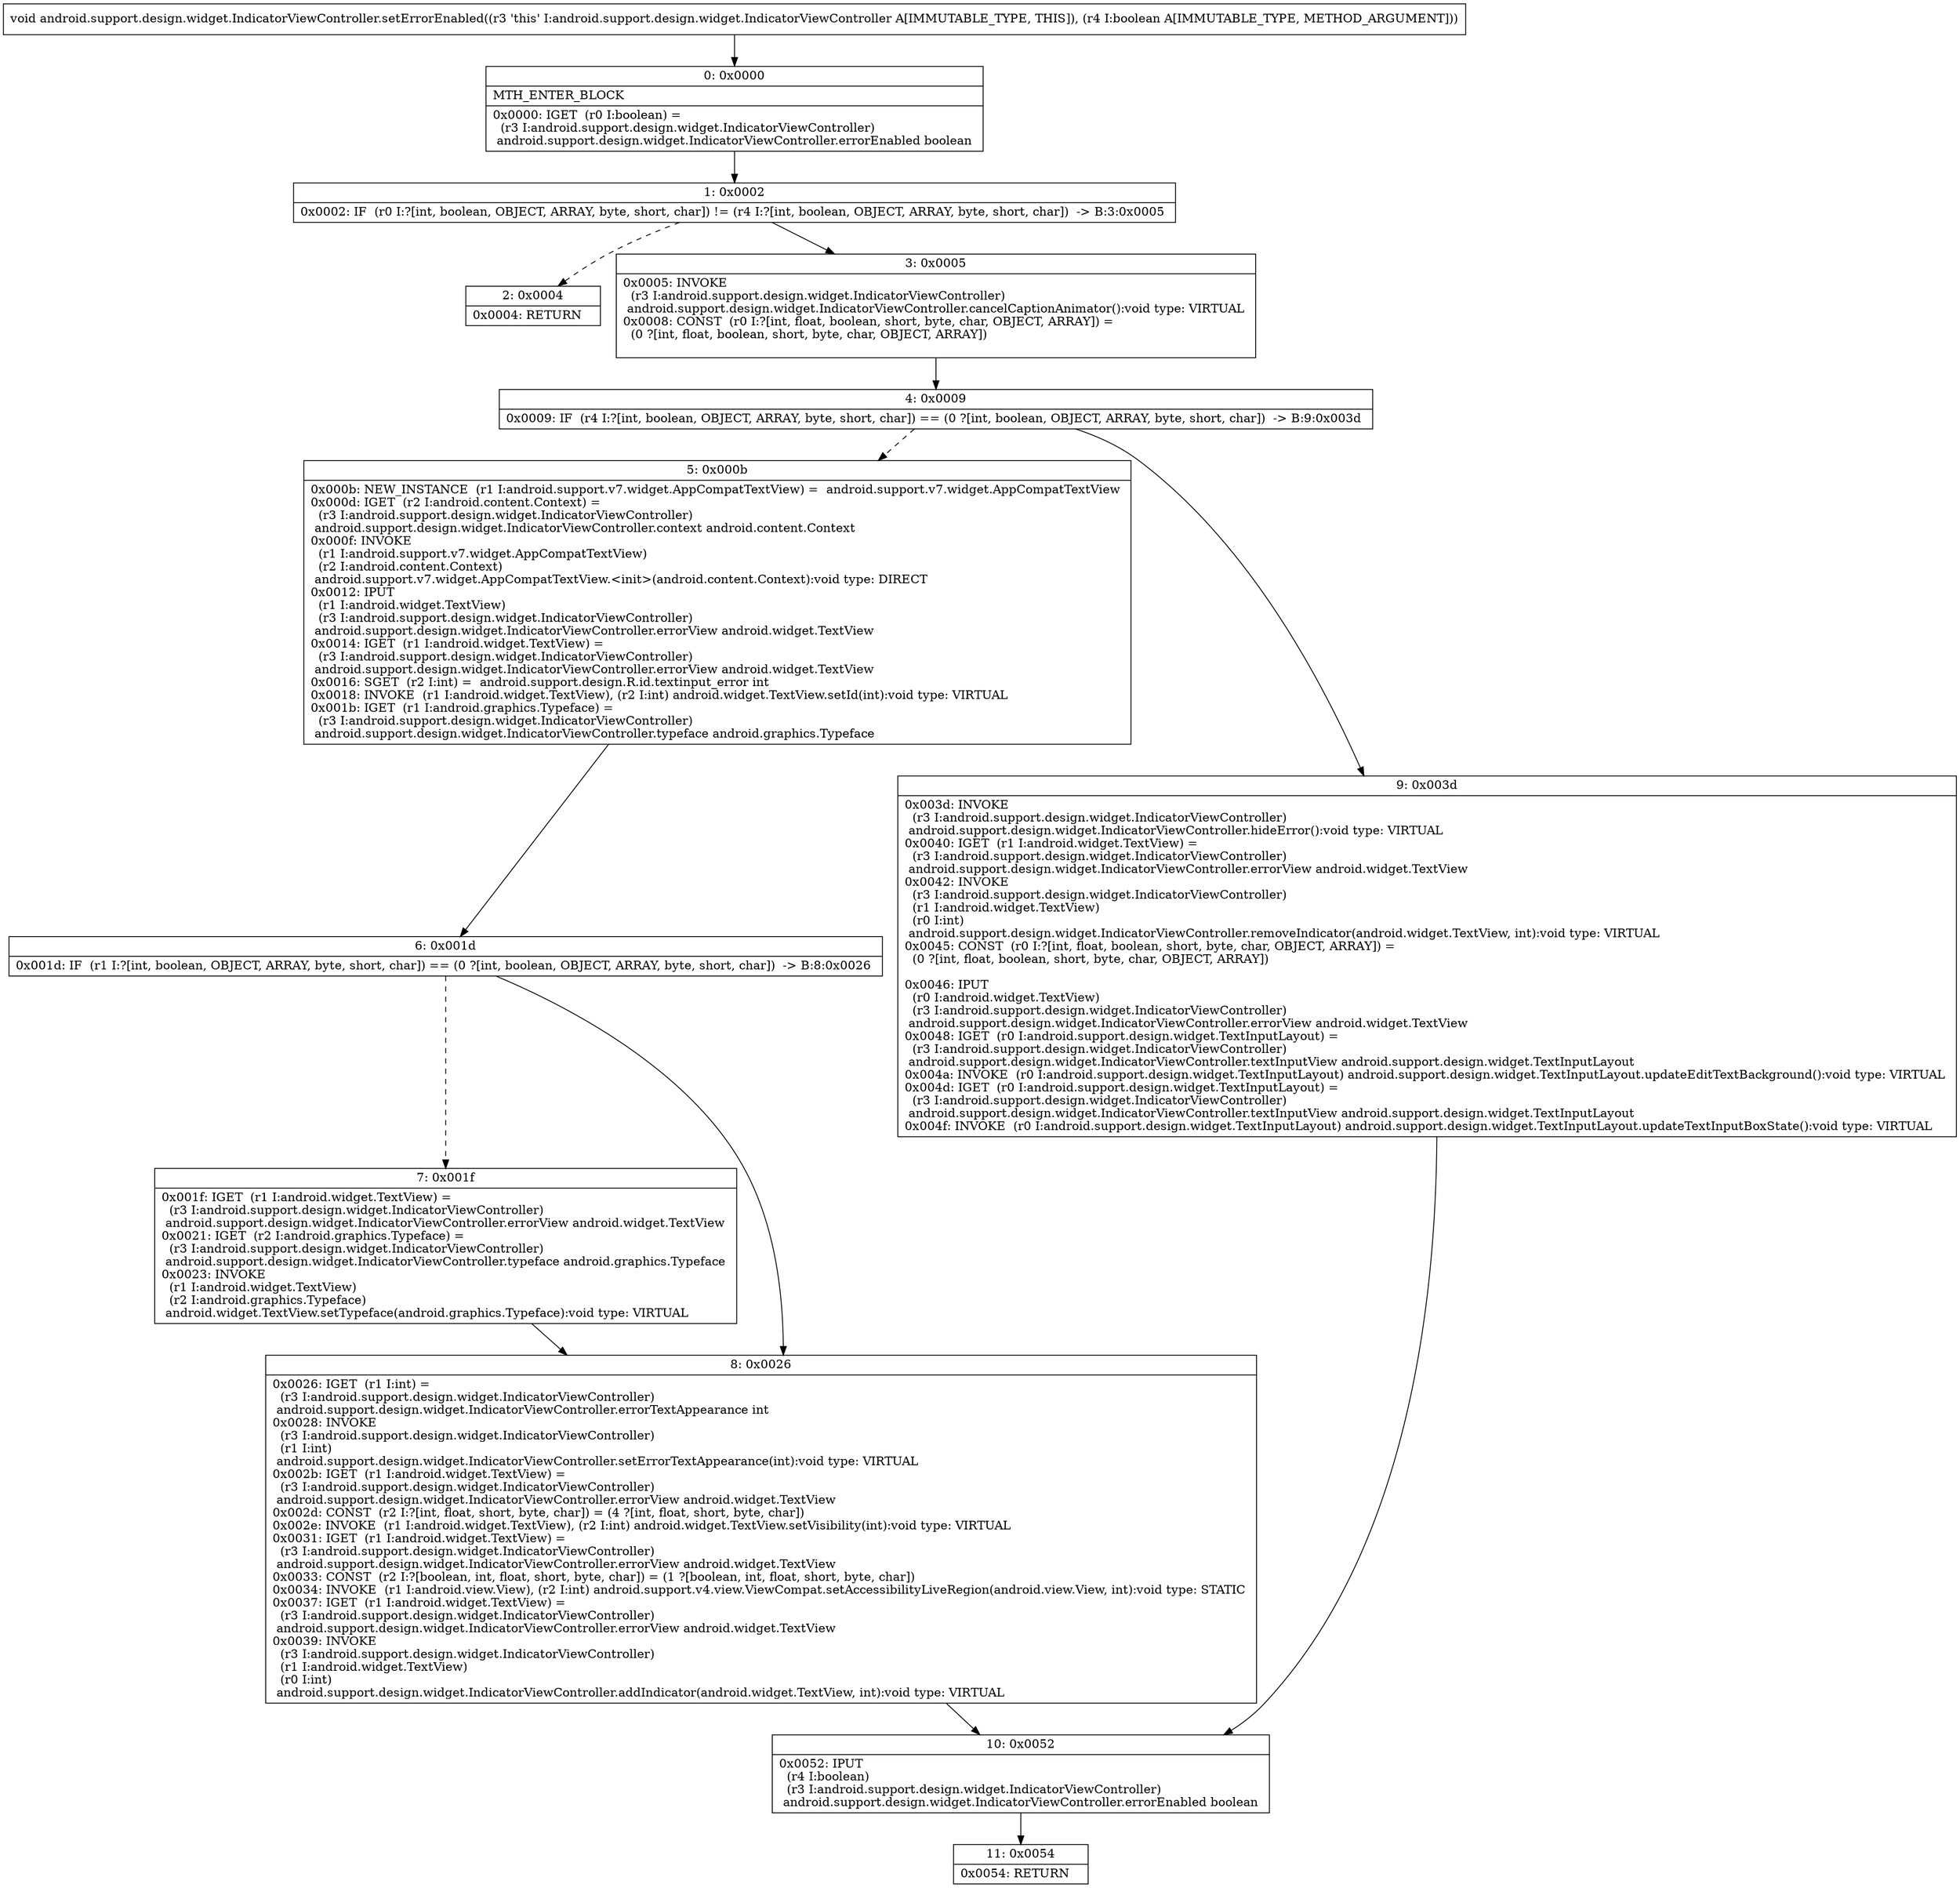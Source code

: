 digraph "CFG forandroid.support.design.widget.IndicatorViewController.setErrorEnabled(Z)V" {
Node_0 [shape=record,label="{0\:\ 0x0000|MTH_ENTER_BLOCK\l|0x0000: IGET  (r0 I:boolean) = \l  (r3 I:android.support.design.widget.IndicatorViewController)\l android.support.design.widget.IndicatorViewController.errorEnabled boolean \l}"];
Node_1 [shape=record,label="{1\:\ 0x0002|0x0002: IF  (r0 I:?[int, boolean, OBJECT, ARRAY, byte, short, char]) != (r4 I:?[int, boolean, OBJECT, ARRAY, byte, short, char])  \-\> B:3:0x0005 \l}"];
Node_2 [shape=record,label="{2\:\ 0x0004|0x0004: RETURN   \l}"];
Node_3 [shape=record,label="{3\:\ 0x0005|0x0005: INVOKE  \l  (r3 I:android.support.design.widget.IndicatorViewController)\l android.support.design.widget.IndicatorViewController.cancelCaptionAnimator():void type: VIRTUAL \l0x0008: CONST  (r0 I:?[int, float, boolean, short, byte, char, OBJECT, ARRAY]) = \l  (0 ?[int, float, boolean, short, byte, char, OBJECT, ARRAY])\l \l}"];
Node_4 [shape=record,label="{4\:\ 0x0009|0x0009: IF  (r4 I:?[int, boolean, OBJECT, ARRAY, byte, short, char]) == (0 ?[int, boolean, OBJECT, ARRAY, byte, short, char])  \-\> B:9:0x003d \l}"];
Node_5 [shape=record,label="{5\:\ 0x000b|0x000b: NEW_INSTANCE  (r1 I:android.support.v7.widget.AppCompatTextView) =  android.support.v7.widget.AppCompatTextView \l0x000d: IGET  (r2 I:android.content.Context) = \l  (r3 I:android.support.design.widget.IndicatorViewController)\l android.support.design.widget.IndicatorViewController.context android.content.Context \l0x000f: INVOKE  \l  (r1 I:android.support.v7.widget.AppCompatTextView)\l  (r2 I:android.content.Context)\l android.support.v7.widget.AppCompatTextView.\<init\>(android.content.Context):void type: DIRECT \l0x0012: IPUT  \l  (r1 I:android.widget.TextView)\l  (r3 I:android.support.design.widget.IndicatorViewController)\l android.support.design.widget.IndicatorViewController.errorView android.widget.TextView \l0x0014: IGET  (r1 I:android.widget.TextView) = \l  (r3 I:android.support.design.widget.IndicatorViewController)\l android.support.design.widget.IndicatorViewController.errorView android.widget.TextView \l0x0016: SGET  (r2 I:int) =  android.support.design.R.id.textinput_error int \l0x0018: INVOKE  (r1 I:android.widget.TextView), (r2 I:int) android.widget.TextView.setId(int):void type: VIRTUAL \l0x001b: IGET  (r1 I:android.graphics.Typeface) = \l  (r3 I:android.support.design.widget.IndicatorViewController)\l android.support.design.widget.IndicatorViewController.typeface android.graphics.Typeface \l}"];
Node_6 [shape=record,label="{6\:\ 0x001d|0x001d: IF  (r1 I:?[int, boolean, OBJECT, ARRAY, byte, short, char]) == (0 ?[int, boolean, OBJECT, ARRAY, byte, short, char])  \-\> B:8:0x0026 \l}"];
Node_7 [shape=record,label="{7\:\ 0x001f|0x001f: IGET  (r1 I:android.widget.TextView) = \l  (r3 I:android.support.design.widget.IndicatorViewController)\l android.support.design.widget.IndicatorViewController.errorView android.widget.TextView \l0x0021: IGET  (r2 I:android.graphics.Typeface) = \l  (r3 I:android.support.design.widget.IndicatorViewController)\l android.support.design.widget.IndicatorViewController.typeface android.graphics.Typeface \l0x0023: INVOKE  \l  (r1 I:android.widget.TextView)\l  (r2 I:android.graphics.Typeface)\l android.widget.TextView.setTypeface(android.graphics.Typeface):void type: VIRTUAL \l}"];
Node_8 [shape=record,label="{8\:\ 0x0026|0x0026: IGET  (r1 I:int) = \l  (r3 I:android.support.design.widget.IndicatorViewController)\l android.support.design.widget.IndicatorViewController.errorTextAppearance int \l0x0028: INVOKE  \l  (r3 I:android.support.design.widget.IndicatorViewController)\l  (r1 I:int)\l android.support.design.widget.IndicatorViewController.setErrorTextAppearance(int):void type: VIRTUAL \l0x002b: IGET  (r1 I:android.widget.TextView) = \l  (r3 I:android.support.design.widget.IndicatorViewController)\l android.support.design.widget.IndicatorViewController.errorView android.widget.TextView \l0x002d: CONST  (r2 I:?[int, float, short, byte, char]) = (4 ?[int, float, short, byte, char]) \l0x002e: INVOKE  (r1 I:android.widget.TextView), (r2 I:int) android.widget.TextView.setVisibility(int):void type: VIRTUAL \l0x0031: IGET  (r1 I:android.widget.TextView) = \l  (r3 I:android.support.design.widget.IndicatorViewController)\l android.support.design.widget.IndicatorViewController.errorView android.widget.TextView \l0x0033: CONST  (r2 I:?[boolean, int, float, short, byte, char]) = (1 ?[boolean, int, float, short, byte, char]) \l0x0034: INVOKE  (r1 I:android.view.View), (r2 I:int) android.support.v4.view.ViewCompat.setAccessibilityLiveRegion(android.view.View, int):void type: STATIC \l0x0037: IGET  (r1 I:android.widget.TextView) = \l  (r3 I:android.support.design.widget.IndicatorViewController)\l android.support.design.widget.IndicatorViewController.errorView android.widget.TextView \l0x0039: INVOKE  \l  (r3 I:android.support.design.widget.IndicatorViewController)\l  (r1 I:android.widget.TextView)\l  (r0 I:int)\l android.support.design.widget.IndicatorViewController.addIndicator(android.widget.TextView, int):void type: VIRTUAL \l}"];
Node_9 [shape=record,label="{9\:\ 0x003d|0x003d: INVOKE  \l  (r3 I:android.support.design.widget.IndicatorViewController)\l android.support.design.widget.IndicatorViewController.hideError():void type: VIRTUAL \l0x0040: IGET  (r1 I:android.widget.TextView) = \l  (r3 I:android.support.design.widget.IndicatorViewController)\l android.support.design.widget.IndicatorViewController.errorView android.widget.TextView \l0x0042: INVOKE  \l  (r3 I:android.support.design.widget.IndicatorViewController)\l  (r1 I:android.widget.TextView)\l  (r0 I:int)\l android.support.design.widget.IndicatorViewController.removeIndicator(android.widget.TextView, int):void type: VIRTUAL \l0x0045: CONST  (r0 I:?[int, float, boolean, short, byte, char, OBJECT, ARRAY]) = \l  (0 ?[int, float, boolean, short, byte, char, OBJECT, ARRAY])\l \l0x0046: IPUT  \l  (r0 I:android.widget.TextView)\l  (r3 I:android.support.design.widget.IndicatorViewController)\l android.support.design.widget.IndicatorViewController.errorView android.widget.TextView \l0x0048: IGET  (r0 I:android.support.design.widget.TextInputLayout) = \l  (r3 I:android.support.design.widget.IndicatorViewController)\l android.support.design.widget.IndicatorViewController.textInputView android.support.design.widget.TextInputLayout \l0x004a: INVOKE  (r0 I:android.support.design.widget.TextInputLayout) android.support.design.widget.TextInputLayout.updateEditTextBackground():void type: VIRTUAL \l0x004d: IGET  (r0 I:android.support.design.widget.TextInputLayout) = \l  (r3 I:android.support.design.widget.IndicatorViewController)\l android.support.design.widget.IndicatorViewController.textInputView android.support.design.widget.TextInputLayout \l0x004f: INVOKE  (r0 I:android.support.design.widget.TextInputLayout) android.support.design.widget.TextInputLayout.updateTextInputBoxState():void type: VIRTUAL \l}"];
Node_10 [shape=record,label="{10\:\ 0x0052|0x0052: IPUT  \l  (r4 I:boolean)\l  (r3 I:android.support.design.widget.IndicatorViewController)\l android.support.design.widget.IndicatorViewController.errorEnabled boolean \l}"];
Node_11 [shape=record,label="{11\:\ 0x0054|0x0054: RETURN   \l}"];
MethodNode[shape=record,label="{void android.support.design.widget.IndicatorViewController.setErrorEnabled((r3 'this' I:android.support.design.widget.IndicatorViewController A[IMMUTABLE_TYPE, THIS]), (r4 I:boolean A[IMMUTABLE_TYPE, METHOD_ARGUMENT])) }"];
MethodNode -> Node_0;
Node_0 -> Node_1;
Node_1 -> Node_2[style=dashed];
Node_1 -> Node_3;
Node_3 -> Node_4;
Node_4 -> Node_5[style=dashed];
Node_4 -> Node_9;
Node_5 -> Node_6;
Node_6 -> Node_7[style=dashed];
Node_6 -> Node_8;
Node_7 -> Node_8;
Node_8 -> Node_10;
Node_9 -> Node_10;
Node_10 -> Node_11;
}

